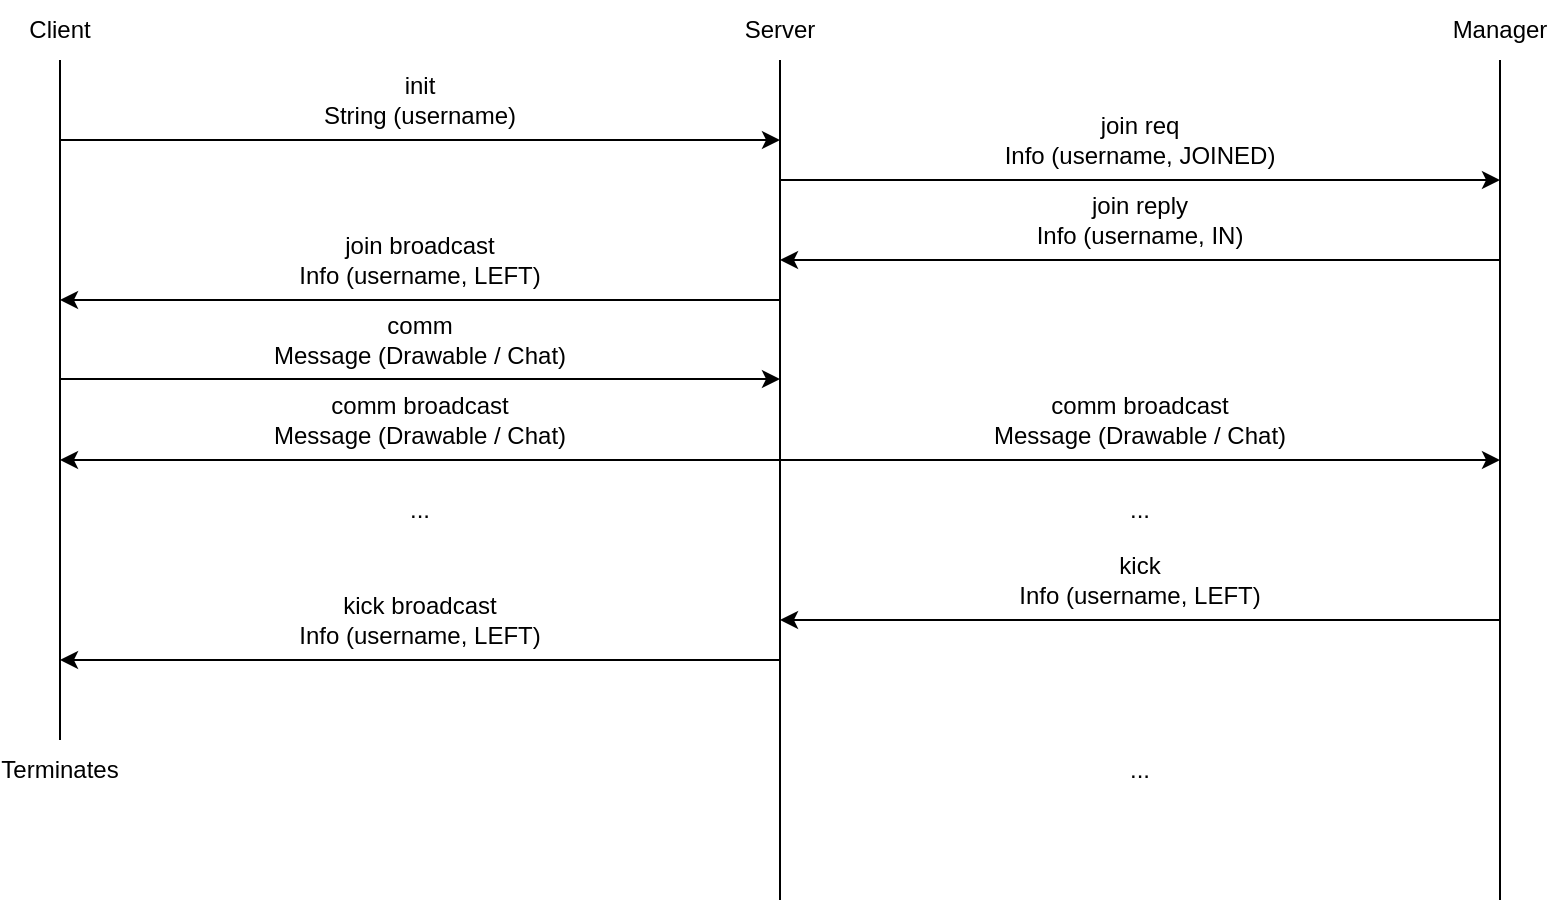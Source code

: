<mxfile version="20.4.0" type="device"><diagram id="aDJu3okVKrEWQ2JF-4IR" name="ページ1"><mxGraphModel dx="1186" dy="798" grid="1" gridSize="10" guides="1" tooltips="1" connect="1" arrows="1" fold="1" page="1" pageScale="1" pageWidth="827" pageHeight="1169" math="0" shadow="0"><root><mxCell id="0"/><mxCell id="1" parent="0"/><mxCell id="yI2Kz8HLOcQR39gb28xl-1" value="Client" style="text;html=1;strokeColor=none;fillColor=none;align=center;verticalAlign=middle;whiteSpace=wrap;rounded=0;" vertex="1" parent="1"><mxGeometry x="10" y="10" width="60" height="30" as="geometry"/></mxCell><mxCell id="yI2Kz8HLOcQR39gb28xl-2" value="Server" style="text;html=1;strokeColor=none;fillColor=none;align=center;verticalAlign=middle;whiteSpace=wrap;rounded=0;" vertex="1" parent="1"><mxGeometry x="370" y="10" width="60" height="30" as="geometry"/></mxCell><mxCell id="yI2Kz8HLOcQR39gb28xl-3" value="Manager" style="text;html=1;strokeColor=none;fillColor=none;align=center;verticalAlign=middle;whiteSpace=wrap;rounded=0;" vertex="1" parent="1"><mxGeometry x="730" y="10" width="60" height="30" as="geometry"/></mxCell><mxCell id="yI2Kz8HLOcQR39gb28xl-4" value="" style="endArrow=none;html=1;rounded=0;entryX=0.5;entryY=1;entryDx=0;entryDy=0;" edge="1" parent="1" target="yI2Kz8HLOcQR39gb28xl-2"><mxGeometry width="50" height="50" relative="1" as="geometry"><mxPoint x="400" y="460" as="sourcePoint"/><mxPoint x="440" y="360" as="targetPoint"/></mxGeometry></mxCell><mxCell id="yI2Kz8HLOcQR39gb28xl-5" value="" style="endArrow=none;html=1;rounded=0;entryX=0.5;entryY=1;entryDx=0;entryDy=0;" edge="1" parent="1" target="yI2Kz8HLOcQR39gb28xl-3"><mxGeometry width="50" height="50" relative="1" as="geometry"><mxPoint x="760" y="460" as="sourcePoint"/><mxPoint x="720" y="80" as="targetPoint"/></mxGeometry></mxCell><mxCell id="yI2Kz8HLOcQR39gb28xl-6" value="" style="endArrow=none;html=1;rounded=0;entryX=0.5;entryY=1;entryDx=0;entryDy=0;" edge="1" parent="1" target="yI2Kz8HLOcQR39gb28xl-1"><mxGeometry width="50" height="50" relative="1" as="geometry"><mxPoint x="40" y="380" as="sourcePoint"/><mxPoint x="150" y="90" as="targetPoint"/></mxGeometry></mxCell><mxCell id="yI2Kz8HLOcQR39gb28xl-7" value="" style="endArrow=classic;html=1;rounded=0;" edge="1" parent="1"><mxGeometry width="50" height="50" relative="1" as="geometry"><mxPoint x="40" y="80" as="sourcePoint"/><mxPoint x="400" y="80" as="targetPoint"/></mxGeometry></mxCell><mxCell id="yI2Kz8HLOcQR39gb28xl-8" value="init&lt;br&gt;String (username)" style="text;html=1;strokeColor=none;fillColor=none;align=center;verticalAlign=middle;whiteSpace=wrap;rounded=0;" vertex="1" parent="1"><mxGeometry x="40" y="40" width="360" height="40" as="geometry"/></mxCell><mxCell id="yI2Kz8HLOcQR39gb28xl-9" value="" style="endArrow=classic;html=1;rounded=0;" edge="1" parent="1"><mxGeometry width="50" height="50" relative="1" as="geometry"><mxPoint x="400" y="160" as="sourcePoint"/><mxPoint x="40" y="160" as="targetPoint"/></mxGeometry></mxCell><mxCell id="yI2Kz8HLOcQR39gb28xl-12" value="" style="endArrow=classic;html=1;rounded=0;" edge="1" parent="1"><mxGeometry width="50" height="50" relative="1" as="geometry"><mxPoint x="40" y="199.5" as="sourcePoint"/><mxPoint x="400" y="199.5" as="targetPoint"/></mxGeometry></mxCell><mxCell id="yI2Kz8HLOcQR39gb28xl-13" value="comm&lt;br&gt;Message (Drawable / Chat)" style="text;html=1;strokeColor=none;fillColor=none;align=center;verticalAlign=middle;whiteSpace=wrap;rounded=0;" vertex="1" parent="1"><mxGeometry x="40" y="160" width="360" height="40" as="geometry"/></mxCell><mxCell id="yI2Kz8HLOcQR39gb28xl-15" value="" style="endArrow=classic;html=1;rounded=0;" edge="1" parent="1"><mxGeometry width="50" height="50" relative="1" as="geometry"><mxPoint x="400" y="240" as="sourcePoint"/><mxPoint x="40" y="240" as="targetPoint"/></mxGeometry></mxCell><mxCell id="yI2Kz8HLOcQR39gb28xl-19" value="comm broadcast&lt;br&gt;Message (Drawable / Chat)" style="text;html=1;strokeColor=none;fillColor=none;align=center;verticalAlign=middle;whiteSpace=wrap;rounded=0;" vertex="1" parent="1"><mxGeometry x="40" y="200" width="360" height="40" as="geometry"/></mxCell><mxCell id="yI2Kz8HLOcQR39gb28xl-20" value="" style="endArrow=classic;html=1;rounded=0;" edge="1" parent="1"><mxGeometry width="50" height="50" relative="1" as="geometry"><mxPoint x="400" y="240" as="sourcePoint"/><mxPoint x="760" y="240" as="targetPoint"/></mxGeometry></mxCell><mxCell id="yI2Kz8HLOcQR39gb28xl-21" value="comm broadcast&lt;br&gt;Message (Drawable / Chat)" style="text;html=1;strokeColor=none;fillColor=none;align=center;verticalAlign=middle;whiteSpace=wrap;rounded=0;" vertex="1" parent="1"><mxGeometry x="400" y="200" width="360" height="40" as="geometry"/></mxCell><mxCell id="yI2Kz8HLOcQR39gb28xl-22" value="..." style="text;html=1;strokeColor=none;fillColor=none;align=center;verticalAlign=middle;whiteSpace=wrap;rounded=0;" vertex="1" parent="1"><mxGeometry x="190" y="250" width="60" height="30" as="geometry"/></mxCell><mxCell id="yI2Kz8HLOcQR39gb28xl-23" value="" style="endArrow=none;html=1;rounded=0;endFill=0;startArrow=classic;startFill=1;" edge="1" parent="1"><mxGeometry width="50" height="50" relative="1" as="geometry"><mxPoint x="40" y="340" as="sourcePoint"/><mxPoint x="400" y="340" as="targetPoint"/></mxGeometry></mxCell><mxCell id="yI2Kz8HLOcQR39gb28xl-24" value="kick broadcast&lt;br&gt;Info (username, LEFT)" style="text;html=1;strokeColor=none;fillColor=none;align=center;verticalAlign=middle;whiteSpace=wrap;rounded=0;" vertex="1" parent="1"><mxGeometry x="40" y="300" width="360" height="40" as="geometry"/></mxCell><mxCell id="yI2Kz8HLOcQR39gb28xl-25" value="" style="endArrow=none;html=1;rounded=0;endFill=0;startArrow=classic;startFill=1;" edge="1" parent="1"><mxGeometry width="50" height="50" relative="1" as="geometry"><mxPoint x="400" y="320" as="sourcePoint"/><mxPoint x="760" y="320" as="targetPoint"/></mxGeometry></mxCell><mxCell id="yI2Kz8HLOcQR39gb28xl-26" value="kick&lt;br&gt;Info (username, LEFT)" style="text;html=1;strokeColor=none;fillColor=none;align=center;verticalAlign=middle;whiteSpace=wrap;rounded=0;" vertex="1" parent="1"><mxGeometry x="400" y="280" width="360" height="40" as="geometry"/></mxCell><mxCell id="yI2Kz8HLOcQR39gb28xl-30" value="join req&lt;br&gt;Info (username, JOINED)" style="text;html=1;strokeColor=none;fillColor=none;align=center;verticalAlign=middle;whiteSpace=wrap;rounded=0;" vertex="1" parent="1"><mxGeometry x="400" y="60" width="360" height="40" as="geometry"/></mxCell><mxCell id="yI2Kz8HLOcQR39gb28xl-31" value="join reply&lt;br&gt;Info (username, IN)" style="text;html=1;strokeColor=none;fillColor=none;align=center;verticalAlign=middle;whiteSpace=wrap;rounded=0;" vertex="1" parent="1"><mxGeometry x="400" y="100" width="360" height="40" as="geometry"/></mxCell><mxCell id="yI2Kz8HLOcQR39gb28xl-33" value="join broadcast&lt;br&gt;Info (username, LEFT)" style="text;html=1;strokeColor=none;fillColor=none;align=center;verticalAlign=middle;whiteSpace=wrap;rounded=0;" vertex="1" parent="1"><mxGeometry x="40" y="120" width="360" height="40" as="geometry"/></mxCell><mxCell id="yI2Kz8HLOcQR39gb28xl-41" value="Terminates" style="text;html=1;strokeColor=none;fillColor=none;align=center;verticalAlign=middle;whiteSpace=wrap;rounded=0;" vertex="1" parent="1"><mxGeometry x="10" y="380" width="60" height="30" as="geometry"/></mxCell><mxCell id="yI2Kz8HLOcQR39gb28xl-43" value="" style="endArrow=classic;html=1;rounded=0;" edge="1" parent="1"><mxGeometry width="50" height="50" relative="1" as="geometry"><mxPoint x="400" y="100" as="sourcePoint"/><mxPoint x="760" y="100" as="targetPoint"/></mxGeometry></mxCell><mxCell id="yI2Kz8HLOcQR39gb28xl-44" value="" style="endArrow=classic;html=1;rounded=0;" edge="1" parent="1"><mxGeometry width="50" height="50" relative="1" as="geometry"><mxPoint x="760" y="140" as="sourcePoint"/><mxPoint x="400" y="140" as="targetPoint"/></mxGeometry></mxCell><mxCell id="yI2Kz8HLOcQR39gb28xl-45" value="..." style="text;html=1;strokeColor=none;fillColor=none;align=center;verticalAlign=middle;whiteSpace=wrap;rounded=0;" vertex="1" parent="1"><mxGeometry x="550" y="250" width="60" height="30" as="geometry"/></mxCell><mxCell id="yI2Kz8HLOcQR39gb28xl-46" value="..." style="text;html=1;strokeColor=none;fillColor=none;align=center;verticalAlign=middle;whiteSpace=wrap;rounded=0;" vertex="1" parent="1"><mxGeometry x="550" y="380" width="60" height="30" as="geometry"/></mxCell></root></mxGraphModel></diagram></mxfile>